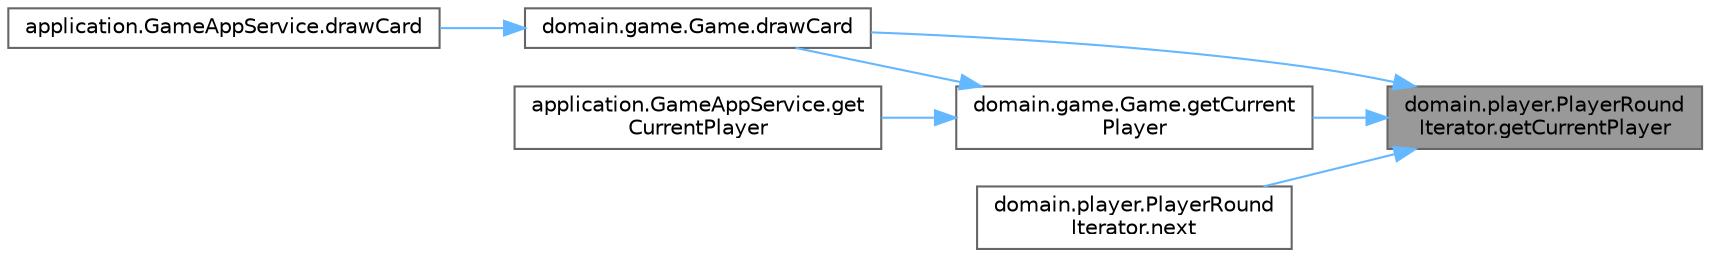 digraph "domain.player.PlayerRoundIterator.getCurrentPlayer"
{
 // LATEX_PDF_SIZE
  bgcolor="transparent";
  edge [fontname=Helvetica,fontsize=10,labelfontname=Helvetica,labelfontsize=10];
  node [fontname=Helvetica,fontsize=10,shape=box,height=0.2,width=0.4];
  rankdir="RL";
  Node1 [id="Node000001",label="domain.player.PlayerRound\lIterator.getCurrentPlayer",height=0.2,width=0.4,color="gray40", fillcolor="grey60", style="filled", fontcolor="black",tooltip=" "];
  Node1 -> Node2 [id="edge7_Node000001_Node000002",dir="back",color="steelblue1",style="solid",tooltip=" "];
  Node2 [id="Node000002",label="domain.game.Game.drawCard",height=0.2,width=0.4,color="grey40", fillcolor="white", style="filled",URL="$classdomain_1_1game_1_1_game.html#a0b9311b6306912fb96812183262531da",tooltip="Permite al jugador actual robar una carta del mazo."];
  Node2 -> Node3 [id="edge8_Node000002_Node000003",dir="back",color="steelblue1",style="solid",tooltip=" "];
  Node3 [id="Node000003",label="application.GameAppService.drawCard",height=0.2,width=0.4,color="grey40", fillcolor="white", style="filled",URL="$classapplication_1_1_game_app_service.html#ab1324c8c32bdde5917f640be138c38b5",tooltip="Permite a un jugador robar una carta del mazo."];
  Node1 -> Node4 [id="edge9_Node000001_Node000004",dir="back",color="steelblue1",style="solid",tooltip=" "];
  Node4 [id="Node000004",label="domain.game.Game.getCurrent\lPlayer",height=0.2,width=0.4,color="grey40", fillcolor="white", style="filled",URL="$classdomain_1_1game_1_1_game.html#a2e746d8b75db101e2d634cc64b3aac95",tooltip="Devuelve el jugador actual."];
  Node4 -> Node2 [id="edge10_Node000004_Node000002",dir="back",color="steelblue1",style="solid",tooltip=" "];
  Node4 -> Node5 [id="edge11_Node000004_Node000005",dir="back",color="steelblue1",style="solid",tooltip=" "];
  Node5 [id="Node000005",label="application.GameAppService.get\lCurrentPlayer",height=0.2,width=0.4,color="grey40", fillcolor="white", style="filled",URL="$classapplication_1_1_game_app_service.html#a95308d358c22a877687ccaab77cedb09",tooltip="Recupera la información del jugador actual."];
  Node1 -> Node6 [id="edge12_Node000001_Node000006",dir="back",color="steelblue1",style="solid",tooltip=" "];
  Node6 [id="Node000006",label="domain.player.PlayerRound\lIterator.next",height=0.2,width=0.4,color="grey40", fillcolor="white", style="filled",URL="$classdomain_1_1player_1_1_player_round_iterator.html#a582f25358e356038dcabedbfaaba9e64",tooltip=" "];
}
